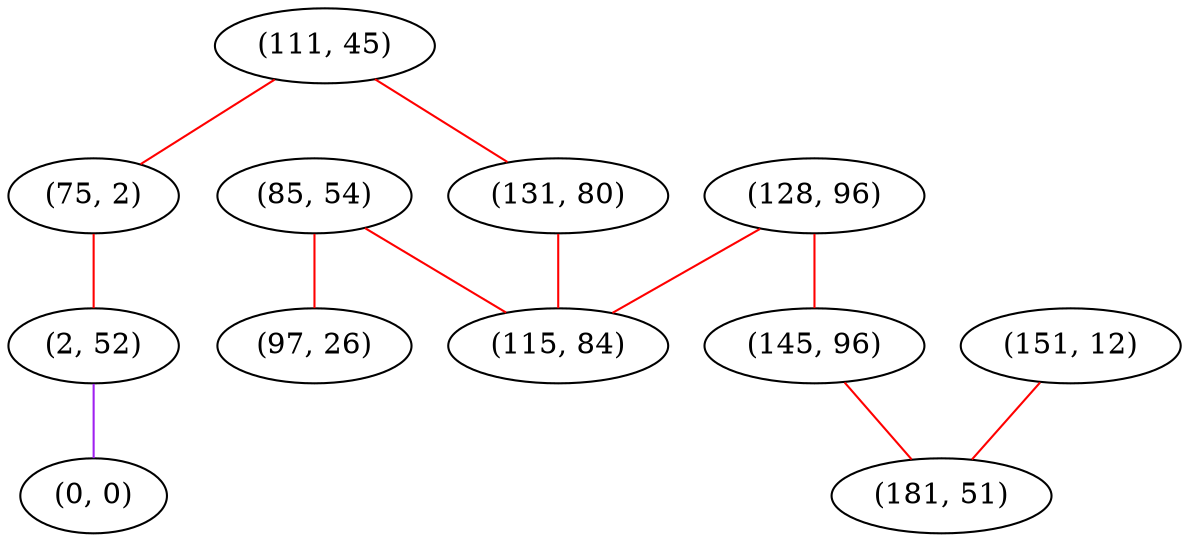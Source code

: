 graph "" {
"(111, 45)";
"(85, 54)";
"(75, 2)";
"(2, 52)";
"(0, 0)";
"(151, 12)";
"(128, 96)";
"(97, 26)";
"(131, 80)";
"(115, 84)";
"(145, 96)";
"(181, 51)";
"(111, 45)" -- "(131, 80)"  [color=red, key=0, weight=1];
"(111, 45)" -- "(75, 2)"  [color=red, key=0, weight=1];
"(85, 54)" -- "(97, 26)"  [color=red, key=0, weight=1];
"(85, 54)" -- "(115, 84)"  [color=red, key=0, weight=1];
"(75, 2)" -- "(2, 52)"  [color=red, key=0, weight=1];
"(2, 52)" -- "(0, 0)"  [color=purple, key=0, weight=4];
"(151, 12)" -- "(181, 51)"  [color=red, key=0, weight=1];
"(128, 96)" -- "(145, 96)"  [color=red, key=0, weight=1];
"(128, 96)" -- "(115, 84)"  [color=red, key=0, weight=1];
"(131, 80)" -- "(115, 84)"  [color=red, key=0, weight=1];
"(145, 96)" -- "(181, 51)"  [color=red, key=0, weight=1];
}
